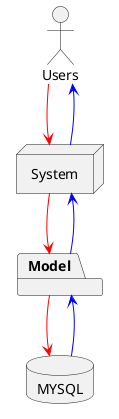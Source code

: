 




@startuml



actor "Users"


node "System"

package "Model"

database "MYSQL"


Users-[#red]-> System

System-[#red]->Model
Model-[#red]->MYSQL


MYSQL-[#blue]->Model
Model-[#blue]->System
System-[#blue]->Users













@enduml
